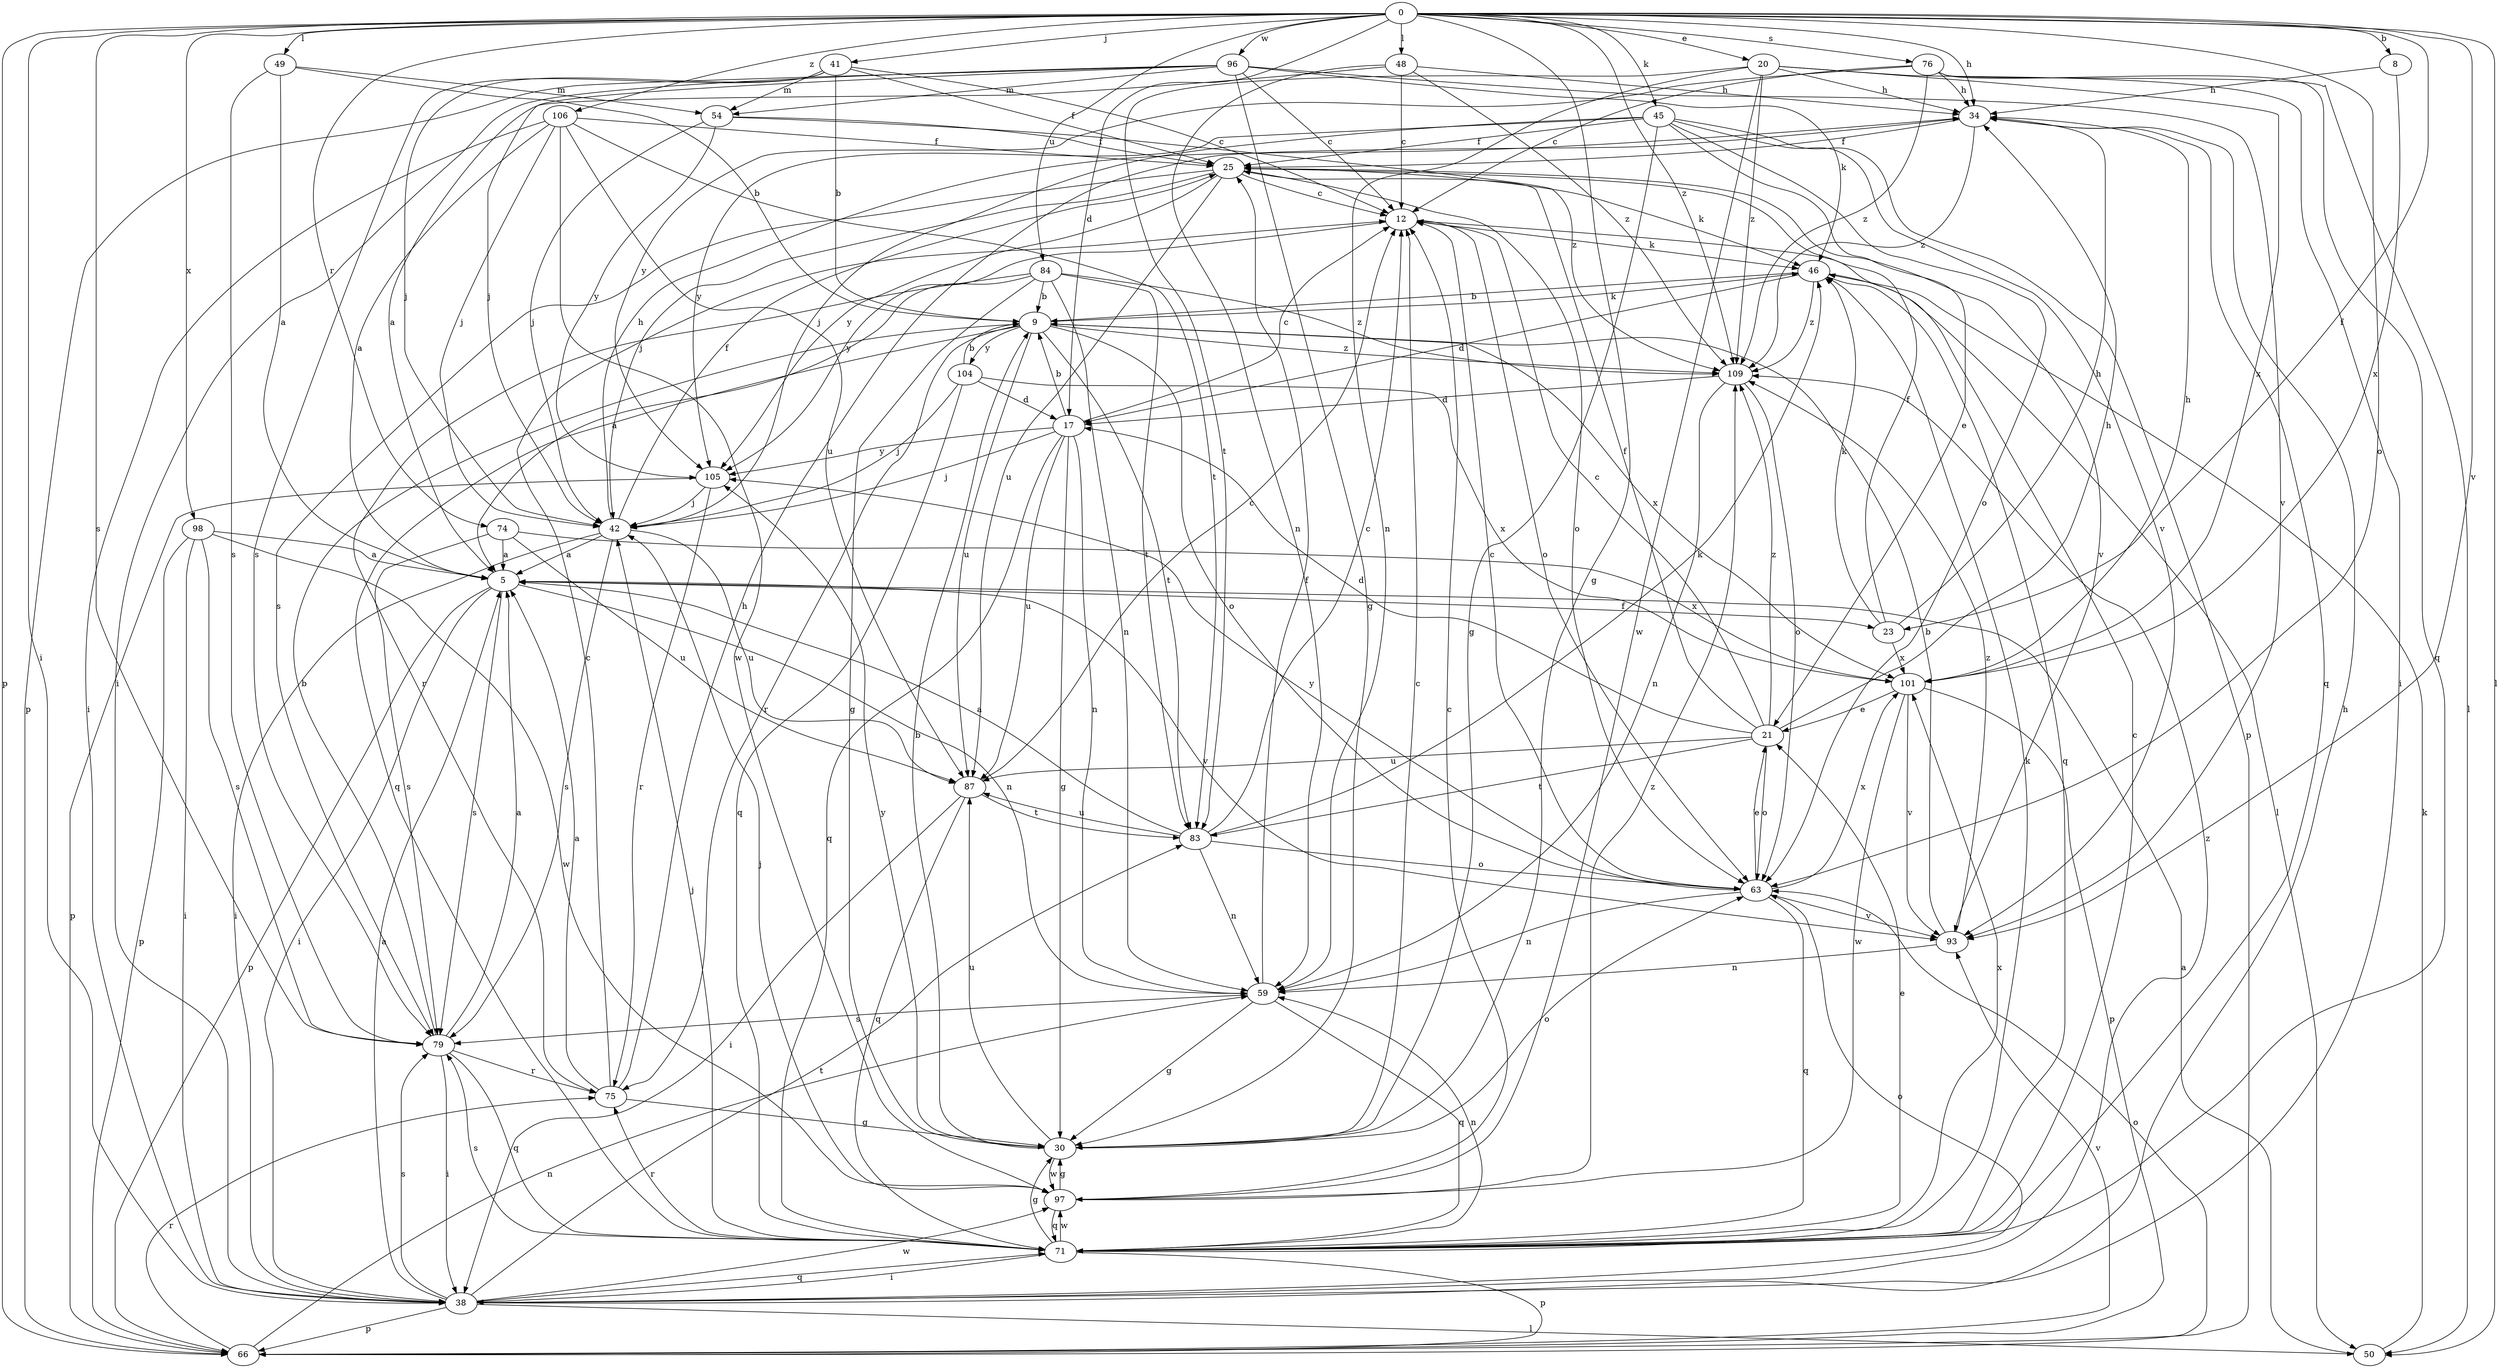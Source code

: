 strict digraph  {
0;
5;
8;
9;
12;
17;
20;
21;
23;
25;
30;
34;
38;
41;
42;
45;
46;
48;
49;
50;
54;
59;
63;
66;
71;
74;
75;
76;
79;
83;
84;
87;
93;
96;
97;
98;
101;
104;
105;
106;
109;
0 -> 8  [label=b];
0 -> 17  [label=d];
0 -> 20  [label=e];
0 -> 23  [label=f];
0 -> 30  [label=g];
0 -> 34  [label=h];
0 -> 38  [label=i];
0 -> 41  [label=j];
0 -> 45  [label=k];
0 -> 48  [label=l];
0 -> 49  [label=l];
0 -> 50  [label=l];
0 -> 63  [label=o];
0 -> 66  [label=p];
0 -> 74  [label=r];
0 -> 76  [label=s];
0 -> 79  [label=s];
0 -> 84  [label=u];
0 -> 93  [label=v];
0 -> 96  [label=w];
0 -> 98  [label=x];
0 -> 106  [label=z];
0 -> 109  [label=z];
5 -> 23  [label=f];
5 -> 38  [label=i];
5 -> 59  [label=n];
5 -> 66  [label=p];
5 -> 79  [label=s];
5 -> 93  [label=v];
8 -> 34  [label=h];
8 -> 101  [label=x];
9 -> 46  [label=k];
9 -> 63  [label=o];
9 -> 71  [label=q];
9 -> 75  [label=r];
9 -> 83  [label=t];
9 -> 87  [label=u];
9 -> 101  [label=x];
9 -> 104  [label=y];
9 -> 109  [label=z];
12 -> 46  [label=k];
12 -> 63  [label=o];
12 -> 105  [label=y];
17 -> 9  [label=b];
17 -> 12  [label=c];
17 -> 30  [label=g];
17 -> 42  [label=j];
17 -> 59  [label=n];
17 -> 71  [label=q];
17 -> 87  [label=u];
17 -> 105  [label=y];
20 -> 34  [label=h];
20 -> 38  [label=i];
20 -> 59  [label=n];
20 -> 83  [label=t];
20 -> 97  [label=w];
20 -> 101  [label=x];
20 -> 109  [label=z];
21 -> 12  [label=c];
21 -> 17  [label=d];
21 -> 25  [label=f];
21 -> 34  [label=h];
21 -> 63  [label=o];
21 -> 83  [label=t];
21 -> 87  [label=u];
21 -> 109  [label=z];
23 -> 25  [label=f];
23 -> 34  [label=h];
23 -> 46  [label=k];
23 -> 101  [label=x];
25 -> 12  [label=c];
25 -> 42  [label=j];
25 -> 46  [label=k];
25 -> 63  [label=o];
25 -> 79  [label=s];
25 -> 87  [label=u];
25 -> 93  [label=v];
25 -> 105  [label=y];
30 -> 9  [label=b];
30 -> 12  [label=c];
30 -> 63  [label=o];
30 -> 87  [label=u];
30 -> 97  [label=w];
30 -> 105  [label=y];
34 -> 25  [label=f];
34 -> 71  [label=q];
34 -> 109  [label=z];
38 -> 5  [label=a];
38 -> 34  [label=h];
38 -> 50  [label=l];
38 -> 63  [label=o];
38 -> 66  [label=p];
38 -> 71  [label=q];
38 -> 79  [label=s];
38 -> 83  [label=t];
38 -> 97  [label=w];
38 -> 109  [label=z];
41 -> 9  [label=b];
41 -> 12  [label=c];
41 -> 25  [label=f];
41 -> 42  [label=j];
41 -> 54  [label=m];
41 -> 79  [label=s];
42 -> 5  [label=a];
42 -> 25  [label=f];
42 -> 34  [label=h];
42 -> 38  [label=i];
42 -> 79  [label=s];
42 -> 87  [label=u];
45 -> 21  [label=e];
45 -> 25  [label=f];
45 -> 30  [label=g];
45 -> 42  [label=j];
45 -> 63  [label=o];
45 -> 66  [label=p];
45 -> 93  [label=v];
45 -> 105  [label=y];
46 -> 9  [label=b];
46 -> 17  [label=d];
46 -> 50  [label=l];
46 -> 71  [label=q];
46 -> 109  [label=z];
48 -> 5  [label=a];
48 -> 12  [label=c];
48 -> 34  [label=h];
48 -> 59  [label=n];
48 -> 109  [label=z];
49 -> 5  [label=a];
49 -> 9  [label=b];
49 -> 54  [label=m];
49 -> 79  [label=s];
50 -> 5  [label=a];
50 -> 46  [label=k];
54 -> 25  [label=f];
54 -> 42  [label=j];
54 -> 105  [label=y];
54 -> 109  [label=z];
59 -> 25  [label=f];
59 -> 30  [label=g];
59 -> 71  [label=q];
59 -> 79  [label=s];
63 -> 12  [label=c];
63 -> 21  [label=e];
63 -> 59  [label=n];
63 -> 71  [label=q];
63 -> 93  [label=v];
63 -> 101  [label=x];
63 -> 105  [label=y];
66 -> 59  [label=n];
66 -> 63  [label=o];
66 -> 75  [label=r];
66 -> 93  [label=v];
71 -> 12  [label=c];
71 -> 21  [label=e];
71 -> 30  [label=g];
71 -> 38  [label=i];
71 -> 42  [label=j];
71 -> 46  [label=k];
71 -> 59  [label=n];
71 -> 66  [label=p];
71 -> 75  [label=r];
71 -> 79  [label=s];
71 -> 97  [label=w];
71 -> 101  [label=x];
74 -> 5  [label=a];
74 -> 79  [label=s];
74 -> 87  [label=u];
74 -> 101  [label=x];
75 -> 5  [label=a];
75 -> 12  [label=c];
75 -> 30  [label=g];
75 -> 34  [label=h];
76 -> 12  [label=c];
76 -> 34  [label=h];
76 -> 50  [label=l];
76 -> 71  [label=q];
76 -> 105  [label=y];
76 -> 109  [label=z];
79 -> 5  [label=a];
79 -> 9  [label=b];
79 -> 38  [label=i];
79 -> 71  [label=q];
79 -> 75  [label=r];
83 -> 5  [label=a];
83 -> 12  [label=c];
83 -> 46  [label=k];
83 -> 59  [label=n];
83 -> 63  [label=o];
83 -> 87  [label=u];
84 -> 5  [label=a];
84 -> 9  [label=b];
84 -> 30  [label=g];
84 -> 59  [label=n];
84 -> 75  [label=r];
84 -> 83  [label=t];
84 -> 109  [label=z];
87 -> 12  [label=c];
87 -> 38  [label=i];
87 -> 71  [label=q];
87 -> 83  [label=t];
93 -> 9  [label=b];
93 -> 59  [label=n];
93 -> 109  [label=z];
96 -> 12  [label=c];
96 -> 30  [label=g];
96 -> 38  [label=i];
96 -> 42  [label=j];
96 -> 46  [label=k];
96 -> 54  [label=m];
96 -> 66  [label=p];
96 -> 93  [label=v];
97 -> 12  [label=c];
97 -> 30  [label=g];
97 -> 42  [label=j];
97 -> 71  [label=q];
97 -> 109  [label=z];
98 -> 5  [label=a];
98 -> 38  [label=i];
98 -> 66  [label=p];
98 -> 79  [label=s];
98 -> 97  [label=w];
101 -> 21  [label=e];
101 -> 34  [label=h];
101 -> 66  [label=p];
101 -> 93  [label=v];
101 -> 97  [label=w];
104 -> 9  [label=b];
104 -> 17  [label=d];
104 -> 42  [label=j];
104 -> 71  [label=q];
104 -> 101  [label=x];
105 -> 42  [label=j];
105 -> 66  [label=p];
105 -> 75  [label=r];
106 -> 5  [label=a];
106 -> 25  [label=f];
106 -> 38  [label=i];
106 -> 42  [label=j];
106 -> 83  [label=t];
106 -> 87  [label=u];
106 -> 97  [label=w];
109 -> 17  [label=d];
109 -> 59  [label=n];
109 -> 63  [label=o];
}
